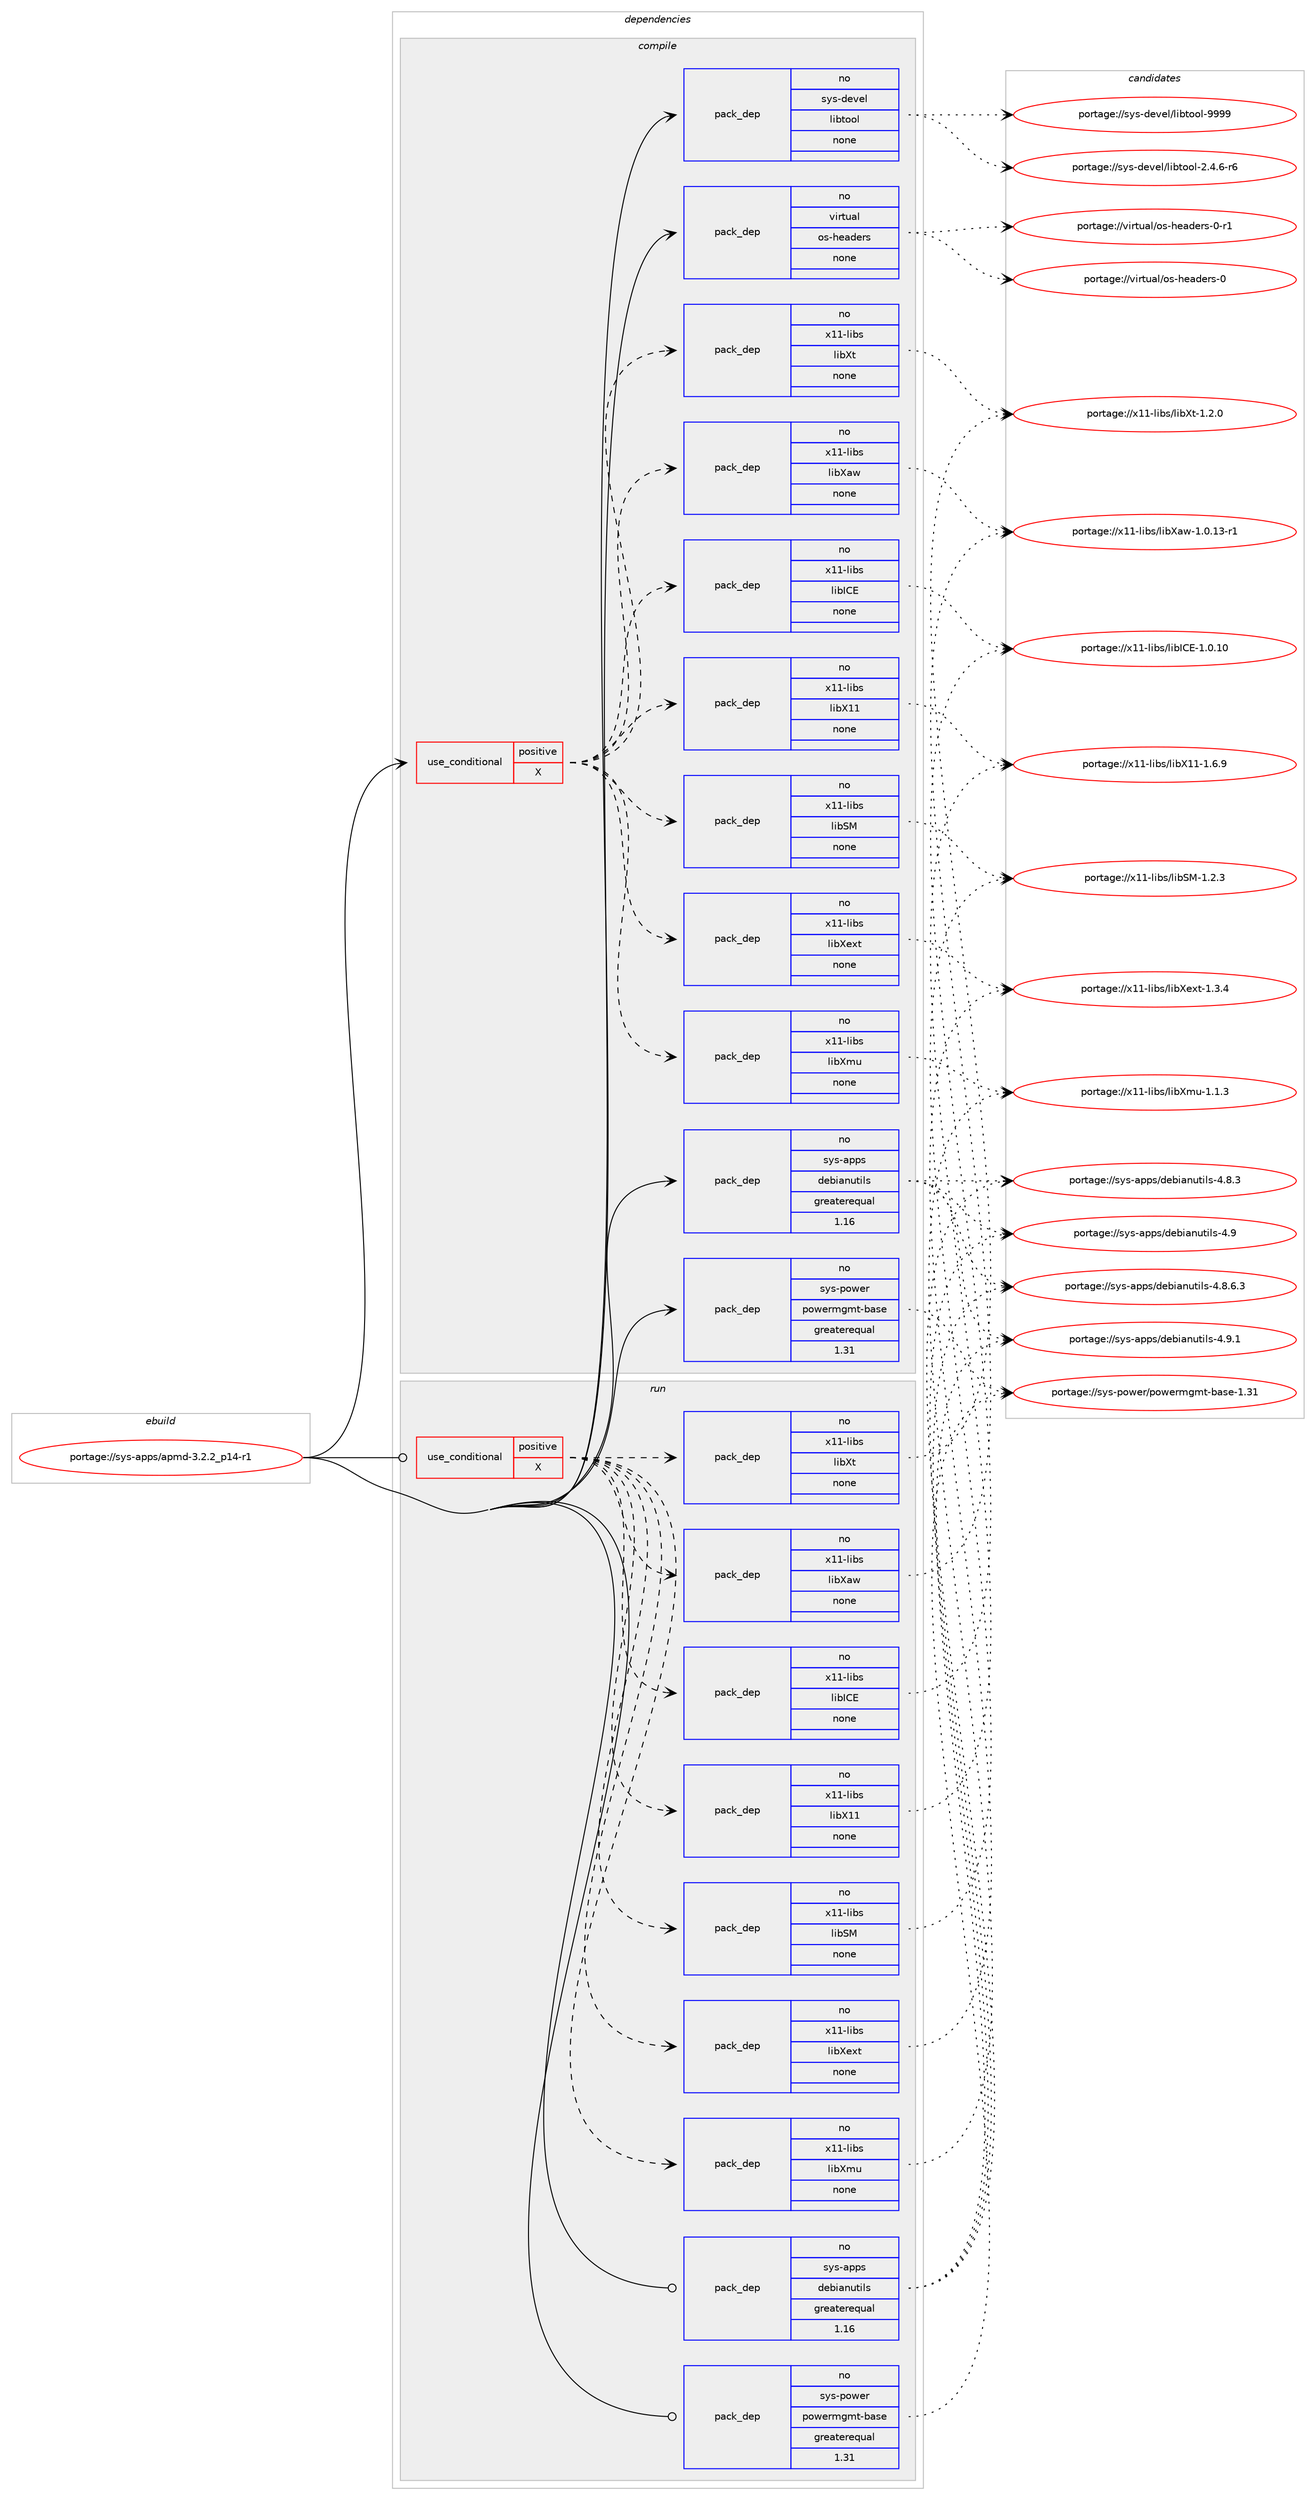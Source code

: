 digraph prolog {

# *************
# Graph options
# *************

newrank=true;
concentrate=true;
compound=true;
graph [rankdir=LR,fontname=Helvetica,fontsize=10,ranksep=1.5];#, ranksep=2.5, nodesep=0.2];
edge  [arrowhead=vee];
node  [fontname=Helvetica,fontsize=10];

# **********
# The ebuild
# **********

subgraph cluster_leftcol {
color=gray;
rank=same;
label=<<i>ebuild</i>>;
id [label="portage://sys-apps/apmd-3.2.2_p14-r1", color=red, width=4, href="../sys-apps/apmd-3.2.2_p14-r1.svg"];
}

# ****************
# The dependencies
# ****************

subgraph cluster_midcol {
color=gray;
label=<<i>dependencies</i>>;
subgraph cluster_compile {
fillcolor="#eeeeee";
style=filled;
label=<<i>compile</i>>;
subgraph cond6048 {
dependency32106 [label=<<TABLE BORDER="0" CELLBORDER="1" CELLSPACING="0" CELLPADDING="4"><TR><TD ROWSPAN="3" CELLPADDING="10">use_conditional</TD></TR><TR><TD>positive</TD></TR><TR><TD>X</TD></TR></TABLE>>, shape=none, color=red];
subgraph pack25310 {
dependency32107 [label=<<TABLE BORDER="0" CELLBORDER="1" CELLSPACING="0" CELLPADDING="4" WIDTH="220"><TR><TD ROWSPAN="6" CELLPADDING="30">pack_dep</TD></TR><TR><TD WIDTH="110">no</TD></TR><TR><TD>x11-libs</TD></TR><TR><TD>libX11</TD></TR><TR><TD>none</TD></TR><TR><TD></TD></TR></TABLE>>, shape=none, color=blue];
}
dependency32106:e -> dependency32107:w [weight=20,style="dashed",arrowhead="vee"];
subgraph pack25311 {
dependency32108 [label=<<TABLE BORDER="0" CELLBORDER="1" CELLSPACING="0" CELLPADDING="4" WIDTH="220"><TR><TD ROWSPAN="6" CELLPADDING="30">pack_dep</TD></TR><TR><TD WIDTH="110">no</TD></TR><TR><TD>x11-libs</TD></TR><TR><TD>libXaw</TD></TR><TR><TD>none</TD></TR><TR><TD></TD></TR></TABLE>>, shape=none, color=blue];
}
dependency32106:e -> dependency32108:w [weight=20,style="dashed",arrowhead="vee"];
subgraph pack25312 {
dependency32109 [label=<<TABLE BORDER="0" CELLBORDER="1" CELLSPACING="0" CELLPADDING="4" WIDTH="220"><TR><TD ROWSPAN="6" CELLPADDING="30">pack_dep</TD></TR><TR><TD WIDTH="110">no</TD></TR><TR><TD>x11-libs</TD></TR><TR><TD>libXmu</TD></TR><TR><TD>none</TD></TR><TR><TD></TD></TR></TABLE>>, shape=none, color=blue];
}
dependency32106:e -> dependency32109:w [weight=20,style="dashed",arrowhead="vee"];
subgraph pack25313 {
dependency32110 [label=<<TABLE BORDER="0" CELLBORDER="1" CELLSPACING="0" CELLPADDING="4" WIDTH="220"><TR><TD ROWSPAN="6" CELLPADDING="30">pack_dep</TD></TR><TR><TD WIDTH="110">no</TD></TR><TR><TD>x11-libs</TD></TR><TR><TD>libSM</TD></TR><TR><TD>none</TD></TR><TR><TD></TD></TR></TABLE>>, shape=none, color=blue];
}
dependency32106:e -> dependency32110:w [weight=20,style="dashed",arrowhead="vee"];
subgraph pack25314 {
dependency32111 [label=<<TABLE BORDER="0" CELLBORDER="1" CELLSPACING="0" CELLPADDING="4" WIDTH="220"><TR><TD ROWSPAN="6" CELLPADDING="30">pack_dep</TD></TR><TR><TD WIDTH="110">no</TD></TR><TR><TD>x11-libs</TD></TR><TR><TD>libICE</TD></TR><TR><TD>none</TD></TR><TR><TD></TD></TR></TABLE>>, shape=none, color=blue];
}
dependency32106:e -> dependency32111:w [weight=20,style="dashed",arrowhead="vee"];
subgraph pack25315 {
dependency32112 [label=<<TABLE BORDER="0" CELLBORDER="1" CELLSPACING="0" CELLPADDING="4" WIDTH="220"><TR><TD ROWSPAN="6" CELLPADDING="30">pack_dep</TD></TR><TR><TD WIDTH="110">no</TD></TR><TR><TD>x11-libs</TD></TR><TR><TD>libXt</TD></TR><TR><TD>none</TD></TR><TR><TD></TD></TR></TABLE>>, shape=none, color=blue];
}
dependency32106:e -> dependency32112:w [weight=20,style="dashed",arrowhead="vee"];
subgraph pack25316 {
dependency32113 [label=<<TABLE BORDER="0" CELLBORDER="1" CELLSPACING="0" CELLPADDING="4" WIDTH="220"><TR><TD ROWSPAN="6" CELLPADDING="30">pack_dep</TD></TR><TR><TD WIDTH="110">no</TD></TR><TR><TD>x11-libs</TD></TR><TR><TD>libXext</TD></TR><TR><TD>none</TD></TR><TR><TD></TD></TR></TABLE>>, shape=none, color=blue];
}
dependency32106:e -> dependency32113:w [weight=20,style="dashed",arrowhead="vee"];
}
id:e -> dependency32106:w [weight=20,style="solid",arrowhead="vee"];
subgraph pack25317 {
dependency32114 [label=<<TABLE BORDER="0" CELLBORDER="1" CELLSPACING="0" CELLPADDING="4" WIDTH="220"><TR><TD ROWSPAN="6" CELLPADDING="30">pack_dep</TD></TR><TR><TD WIDTH="110">no</TD></TR><TR><TD>sys-apps</TD></TR><TR><TD>debianutils</TD></TR><TR><TD>greaterequal</TD></TR><TR><TD>1.16</TD></TR></TABLE>>, shape=none, color=blue];
}
id:e -> dependency32114:w [weight=20,style="solid",arrowhead="vee"];
subgraph pack25318 {
dependency32115 [label=<<TABLE BORDER="0" CELLBORDER="1" CELLSPACING="0" CELLPADDING="4" WIDTH="220"><TR><TD ROWSPAN="6" CELLPADDING="30">pack_dep</TD></TR><TR><TD WIDTH="110">no</TD></TR><TR><TD>sys-devel</TD></TR><TR><TD>libtool</TD></TR><TR><TD>none</TD></TR><TR><TD></TD></TR></TABLE>>, shape=none, color=blue];
}
id:e -> dependency32115:w [weight=20,style="solid",arrowhead="vee"];
subgraph pack25319 {
dependency32116 [label=<<TABLE BORDER="0" CELLBORDER="1" CELLSPACING="0" CELLPADDING="4" WIDTH="220"><TR><TD ROWSPAN="6" CELLPADDING="30">pack_dep</TD></TR><TR><TD WIDTH="110">no</TD></TR><TR><TD>sys-power</TD></TR><TR><TD>powermgmt-base</TD></TR><TR><TD>greaterequal</TD></TR><TR><TD>1.31</TD></TR></TABLE>>, shape=none, color=blue];
}
id:e -> dependency32116:w [weight=20,style="solid",arrowhead="vee"];
subgraph pack25320 {
dependency32117 [label=<<TABLE BORDER="0" CELLBORDER="1" CELLSPACING="0" CELLPADDING="4" WIDTH="220"><TR><TD ROWSPAN="6" CELLPADDING="30">pack_dep</TD></TR><TR><TD WIDTH="110">no</TD></TR><TR><TD>virtual</TD></TR><TR><TD>os-headers</TD></TR><TR><TD>none</TD></TR><TR><TD></TD></TR></TABLE>>, shape=none, color=blue];
}
id:e -> dependency32117:w [weight=20,style="solid",arrowhead="vee"];
}
subgraph cluster_compileandrun {
fillcolor="#eeeeee";
style=filled;
label=<<i>compile and run</i>>;
}
subgraph cluster_run {
fillcolor="#eeeeee";
style=filled;
label=<<i>run</i>>;
subgraph cond6049 {
dependency32118 [label=<<TABLE BORDER="0" CELLBORDER="1" CELLSPACING="0" CELLPADDING="4"><TR><TD ROWSPAN="3" CELLPADDING="10">use_conditional</TD></TR><TR><TD>positive</TD></TR><TR><TD>X</TD></TR></TABLE>>, shape=none, color=red];
subgraph pack25321 {
dependency32119 [label=<<TABLE BORDER="0" CELLBORDER="1" CELLSPACING="0" CELLPADDING="4" WIDTH="220"><TR><TD ROWSPAN="6" CELLPADDING="30">pack_dep</TD></TR><TR><TD WIDTH="110">no</TD></TR><TR><TD>x11-libs</TD></TR><TR><TD>libX11</TD></TR><TR><TD>none</TD></TR><TR><TD></TD></TR></TABLE>>, shape=none, color=blue];
}
dependency32118:e -> dependency32119:w [weight=20,style="dashed",arrowhead="vee"];
subgraph pack25322 {
dependency32120 [label=<<TABLE BORDER="0" CELLBORDER="1" CELLSPACING="0" CELLPADDING="4" WIDTH="220"><TR><TD ROWSPAN="6" CELLPADDING="30">pack_dep</TD></TR><TR><TD WIDTH="110">no</TD></TR><TR><TD>x11-libs</TD></TR><TR><TD>libXaw</TD></TR><TR><TD>none</TD></TR><TR><TD></TD></TR></TABLE>>, shape=none, color=blue];
}
dependency32118:e -> dependency32120:w [weight=20,style="dashed",arrowhead="vee"];
subgraph pack25323 {
dependency32121 [label=<<TABLE BORDER="0" CELLBORDER="1" CELLSPACING="0" CELLPADDING="4" WIDTH="220"><TR><TD ROWSPAN="6" CELLPADDING="30">pack_dep</TD></TR><TR><TD WIDTH="110">no</TD></TR><TR><TD>x11-libs</TD></TR><TR><TD>libXmu</TD></TR><TR><TD>none</TD></TR><TR><TD></TD></TR></TABLE>>, shape=none, color=blue];
}
dependency32118:e -> dependency32121:w [weight=20,style="dashed",arrowhead="vee"];
subgraph pack25324 {
dependency32122 [label=<<TABLE BORDER="0" CELLBORDER="1" CELLSPACING="0" CELLPADDING="4" WIDTH="220"><TR><TD ROWSPAN="6" CELLPADDING="30">pack_dep</TD></TR><TR><TD WIDTH="110">no</TD></TR><TR><TD>x11-libs</TD></TR><TR><TD>libSM</TD></TR><TR><TD>none</TD></TR><TR><TD></TD></TR></TABLE>>, shape=none, color=blue];
}
dependency32118:e -> dependency32122:w [weight=20,style="dashed",arrowhead="vee"];
subgraph pack25325 {
dependency32123 [label=<<TABLE BORDER="0" CELLBORDER="1" CELLSPACING="0" CELLPADDING="4" WIDTH="220"><TR><TD ROWSPAN="6" CELLPADDING="30">pack_dep</TD></TR><TR><TD WIDTH="110">no</TD></TR><TR><TD>x11-libs</TD></TR><TR><TD>libICE</TD></TR><TR><TD>none</TD></TR><TR><TD></TD></TR></TABLE>>, shape=none, color=blue];
}
dependency32118:e -> dependency32123:w [weight=20,style="dashed",arrowhead="vee"];
subgraph pack25326 {
dependency32124 [label=<<TABLE BORDER="0" CELLBORDER="1" CELLSPACING="0" CELLPADDING="4" WIDTH="220"><TR><TD ROWSPAN="6" CELLPADDING="30">pack_dep</TD></TR><TR><TD WIDTH="110">no</TD></TR><TR><TD>x11-libs</TD></TR><TR><TD>libXt</TD></TR><TR><TD>none</TD></TR><TR><TD></TD></TR></TABLE>>, shape=none, color=blue];
}
dependency32118:e -> dependency32124:w [weight=20,style="dashed",arrowhead="vee"];
subgraph pack25327 {
dependency32125 [label=<<TABLE BORDER="0" CELLBORDER="1" CELLSPACING="0" CELLPADDING="4" WIDTH="220"><TR><TD ROWSPAN="6" CELLPADDING="30">pack_dep</TD></TR><TR><TD WIDTH="110">no</TD></TR><TR><TD>x11-libs</TD></TR><TR><TD>libXext</TD></TR><TR><TD>none</TD></TR><TR><TD></TD></TR></TABLE>>, shape=none, color=blue];
}
dependency32118:e -> dependency32125:w [weight=20,style="dashed",arrowhead="vee"];
}
id:e -> dependency32118:w [weight=20,style="solid",arrowhead="odot"];
subgraph pack25328 {
dependency32126 [label=<<TABLE BORDER="0" CELLBORDER="1" CELLSPACING="0" CELLPADDING="4" WIDTH="220"><TR><TD ROWSPAN="6" CELLPADDING="30">pack_dep</TD></TR><TR><TD WIDTH="110">no</TD></TR><TR><TD>sys-apps</TD></TR><TR><TD>debianutils</TD></TR><TR><TD>greaterequal</TD></TR><TR><TD>1.16</TD></TR></TABLE>>, shape=none, color=blue];
}
id:e -> dependency32126:w [weight=20,style="solid",arrowhead="odot"];
subgraph pack25329 {
dependency32127 [label=<<TABLE BORDER="0" CELLBORDER="1" CELLSPACING="0" CELLPADDING="4" WIDTH="220"><TR><TD ROWSPAN="6" CELLPADDING="30">pack_dep</TD></TR><TR><TD WIDTH="110">no</TD></TR><TR><TD>sys-power</TD></TR><TR><TD>powermgmt-base</TD></TR><TR><TD>greaterequal</TD></TR><TR><TD>1.31</TD></TR></TABLE>>, shape=none, color=blue];
}
id:e -> dependency32127:w [weight=20,style="solid",arrowhead="odot"];
}
}

# **************
# The candidates
# **************

subgraph cluster_choices {
rank=same;
color=gray;
label=<<i>candidates</i>>;

subgraph choice25310 {
color=black;
nodesep=1;
choice120494945108105981154710810598884949454946544657 [label="portage://x11-libs/libX11-1.6.9", color=red, width=4,href="../x11-libs/libX11-1.6.9.svg"];
dependency32107:e -> choice120494945108105981154710810598884949454946544657:w [style=dotted,weight="100"];
}
subgraph choice25311 {
color=black;
nodesep=1;
choice1204949451081059811547108105988897119454946484649514511449 [label="portage://x11-libs/libXaw-1.0.13-r1", color=red, width=4,href="../x11-libs/libXaw-1.0.13-r1.svg"];
dependency32108:e -> choice1204949451081059811547108105988897119454946484649514511449:w [style=dotted,weight="100"];
}
subgraph choice25312 {
color=black;
nodesep=1;
choice12049494510810598115471081059888109117454946494651 [label="portage://x11-libs/libXmu-1.1.3", color=red, width=4,href="../x11-libs/libXmu-1.1.3.svg"];
dependency32109:e -> choice12049494510810598115471081059888109117454946494651:w [style=dotted,weight="100"];
}
subgraph choice25313 {
color=black;
nodesep=1;
choice1204949451081059811547108105988377454946504651 [label="portage://x11-libs/libSM-1.2.3", color=red, width=4,href="../x11-libs/libSM-1.2.3.svg"];
dependency32110:e -> choice1204949451081059811547108105988377454946504651:w [style=dotted,weight="100"];
}
subgraph choice25314 {
color=black;
nodesep=1;
choice12049494510810598115471081059873676945494648464948 [label="portage://x11-libs/libICE-1.0.10", color=red, width=4,href="../x11-libs/libICE-1.0.10.svg"];
dependency32111:e -> choice12049494510810598115471081059873676945494648464948:w [style=dotted,weight="100"];
}
subgraph choice25315 {
color=black;
nodesep=1;
choice12049494510810598115471081059888116454946504648 [label="portage://x11-libs/libXt-1.2.0", color=red, width=4,href="../x11-libs/libXt-1.2.0.svg"];
dependency32112:e -> choice12049494510810598115471081059888116454946504648:w [style=dotted,weight="100"];
}
subgraph choice25316 {
color=black;
nodesep=1;
choice12049494510810598115471081059888101120116454946514652 [label="portage://x11-libs/libXext-1.3.4", color=red, width=4,href="../x11-libs/libXext-1.3.4.svg"];
dependency32113:e -> choice12049494510810598115471081059888101120116454946514652:w [style=dotted,weight="100"];
}
subgraph choice25317 {
color=black;
nodesep=1;
choice1151211154597112112115471001019810597110117116105108115455246574649 [label="portage://sys-apps/debianutils-4.9.1", color=red, width=4,href="../sys-apps/debianutils-4.9.1.svg"];
choice115121115459711211211547100101981059711011711610510811545524657 [label="portage://sys-apps/debianutils-4.9", color=red, width=4,href="../sys-apps/debianutils-4.9.svg"];
choice11512111545971121121154710010198105971101171161051081154552465646544651 [label="portage://sys-apps/debianutils-4.8.6.3", color=red, width=4,href="../sys-apps/debianutils-4.8.6.3.svg"];
choice1151211154597112112115471001019810597110117116105108115455246564651 [label="portage://sys-apps/debianutils-4.8.3", color=red, width=4,href="../sys-apps/debianutils-4.8.3.svg"];
dependency32114:e -> choice1151211154597112112115471001019810597110117116105108115455246574649:w [style=dotted,weight="100"];
dependency32114:e -> choice115121115459711211211547100101981059711011711610510811545524657:w [style=dotted,weight="100"];
dependency32114:e -> choice11512111545971121121154710010198105971101171161051081154552465646544651:w [style=dotted,weight="100"];
dependency32114:e -> choice1151211154597112112115471001019810597110117116105108115455246564651:w [style=dotted,weight="100"];
}
subgraph choice25318 {
color=black;
nodesep=1;
choice1151211154510010111810110847108105981161111111084557575757 [label="portage://sys-devel/libtool-9999", color=red, width=4,href="../sys-devel/libtool-9999.svg"];
choice1151211154510010111810110847108105981161111111084550465246544511454 [label="portage://sys-devel/libtool-2.4.6-r6", color=red, width=4,href="../sys-devel/libtool-2.4.6-r6.svg"];
dependency32115:e -> choice1151211154510010111810110847108105981161111111084557575757:w [style=dotted,weight="100"];
dependency32115:e -> choice1151211154510010111810110847108105981161111111084550465246544511454:w [style=dotted,weight="100"];
}
subgraph choice25319 {
color=black;
nodesep=1;
choice11512111545112111119101114471121111191011141091031091164598971151014549465149 [label="portage://sys-power/powermgmt-base-1.31", color=red, width=4,href="../sys-power/powermgmt-base-1.31.svg"];
dependency32116:e -> choice11512111545112111119101114471121111191011141091031091164598971151014549465149:w [style=dotted,weight="100"];
}
subgraph choice25320 {
color=black;
nodesep=1;
choice1181051141161179710847111115451041019710010111411545484511449 [label="portage://virtual/os-headers-0-r1", color=red, width=4,href="../virtual/os-headers-0-r1.svg"];
choice118105114116117971084711111545104101971001011141154548 [label="portage://virtual/os-headers-0", color=red, width=4,href="../virtual/os-headers-0.svg"];
dependency32117:e -> choice1181051141161179710847111115451041019710010111411545484511449:w [style=dotted,weight="100"];
dependency32117:e -> choice118105114116117971084711111545104101971001011141154548:w [style=dotted,weight="100"];
}
subgraph choice25321 {
color=black;
nodesep=1;
choice120494945108105981154710810598884949454946544657 [label="portage://x11-libs/libX11-1.6.9", color=red, width=4,href="../x11-libs/libX11-1.6.9.svg"];
dependency32119:e -> choice120494945108105981154710810598884949454946544657:w [style=dotted,weight="100"];
}
subgraph choice25322 {
color=black;
nodesep=1;
choice1204949451081059811547108105988897119454946484649514511449 [label="portage://x11-libs/libXaw-1.0.13-r1", color=red, width=4,href="../x11-libs/libXaw-1.0.13-r1.svg"];
dependency32120:e -> choice1204949451081059811547108105988897119454946484649514511449:w [style=dotted,weight="100"];
}
subgraph choice25323 {
color=black;
nodesep=1;
choice12049494510810598115471081059888109117454946494651 [label="portage://x11-libs/libXmu-1.1.3", color=red, width=4,href="../x11-libs/libXmu-1.1.3.svg"];
dependency32121:e -> choice12049494510810598115471081059888109117454946494651:w [style=dotted,weight="100"];
}
subgraph choice25324 {
color=black;
nodesep=1;
choice1204949451081059811547108105988377454946504651 [label="portage://x11-libs/libSM-1.2.3", color=red, width=4,href="../x11-libs/libSM-1.2.3.svg"];
dependency32122:e -> choice1204949451081059811547108105988377454946504651:w [style=dotted,weight="100"];
}
subgraph choice25325 {
color=black;
nodesep=1;
choice12049494510810598115471081059873676945494648464948 [label="portage://x11-libs/libICE-1.0.10", color=red, width=4,href="../x11-libs/libICE-1.0.10.svg"];
dependency32123:e -> choice12049494510810598115471081059873676945494648464948:w [style=dotted,weight="100"];
}
subgraph choice25326 {
color=black;
nodesep=1;
choice12049494510810598115471081059888116454946504648 [label="portage://x11-libs/libXt-1.2.0", color=red, width=4,href="../x11-libs/libXt-1.2.0.svg"];
dependency32124:e -> choice12049494510810598115471081059888116454946504648:w [style=dotted,weight="100"];
}
subgraph choice25327 {
color=black;
nodesep=1;
choice12049494510810598115471081059888101120116454946514652 [label="portage://x11-libs/libXext-1.3.4", color=red, width=4,href="../x11-libs/libXext-1.3.4.svg"];
dependency32125:e -> choice12049494510810598115471081059888101120116454946514652:w [style=dotted,weight="100"];
}
subgraph choice25328 {
color=black;
nodesep=1;
choice1151211154597112112115471001019810597110117116105108115455246574649 [label="portage://sys-apps/debianutils-4.9.1", color=red, width=4,href="../sys-apps/debianutils-4.9.1.svg"];
choice115121115459711211211547100101981059711011711610510811545524657 [label="portage://sys-apps/debianutils-4.9", color=red, width=4,href="../sys-apps/debianutils-4.9.svg"];
choice11512111545971121121154710010198105971101171161051081154552465646544651 [label="portage://sys-apps/debianutils-4.8.6.3", color=red, width=4,href="../sys-apps/debianutils-4.8.6.3.svg"];
choice1151211154597112112115471001019810597110117116105108115455246564651 [label="portage://sys-apps/debianutils-4.8.3", color=red, width=4,href="../sys-apps/debianutils-4.8.3.svg"];
dependency32126:e -> choice1151211154597112112115471001019810597110117116105108115455246574649:w [style=dotted,weight="100"];
dependency32126:e -> choice115121115459711211211547100101981059711011711610510811545524657:w [style=dotted,weight="100"];
dependency32126:e -> choice11512111545971121121154710010198105971101171161051081154552465646544651:w [style=dotted,weight="100"];
dependency32126:e -> choice1151211154597112112115471001019810597110117116105108115455246564651:w [style=dotted,weight="100"];
}
subgraph choice25329 {
color=black;
nodesep=1;
choice11512111545112111119101114471121111191011141091031091164598971151014549465149 [label="portage://sys-power/powermgmt-base-1.31", color=red, width=4,href="../sys-power/powermgmt-base-1.31.svg"];
dependency32127:e -> choice11512111545112111119101114471121111191011141091031091164598971151014549465149:w [style=dotted,weight="100"];
}
}

}
